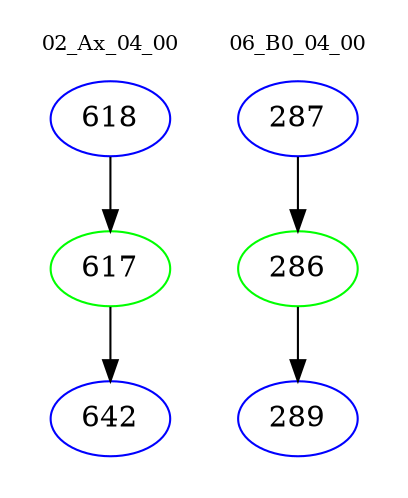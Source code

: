 digraph{
subgraph cluster_0 {
color = white
label = "02_Ax_04_00";
fontsize=10;
T0_618 [label="618", color="blue"]
T0_618 -> T0_617 [color="black"]
T0_617 [label="617", color="green"]
T0_617 -> T0_642 [color="black"]
T0_642 [label="642", color="blue"]
}
subgraph cluster_1 {
color = white
label = "06_B0_04_00";
fontsize=10;
T1_287 [label="287", color="blue"]
T1_287 -> T1_286 [color="black"]
T1_286 [label="286", color="green"]
T1_286 -> T1_289 [color="black"]
T1_289 [label="289", color="blue"]
}
}
